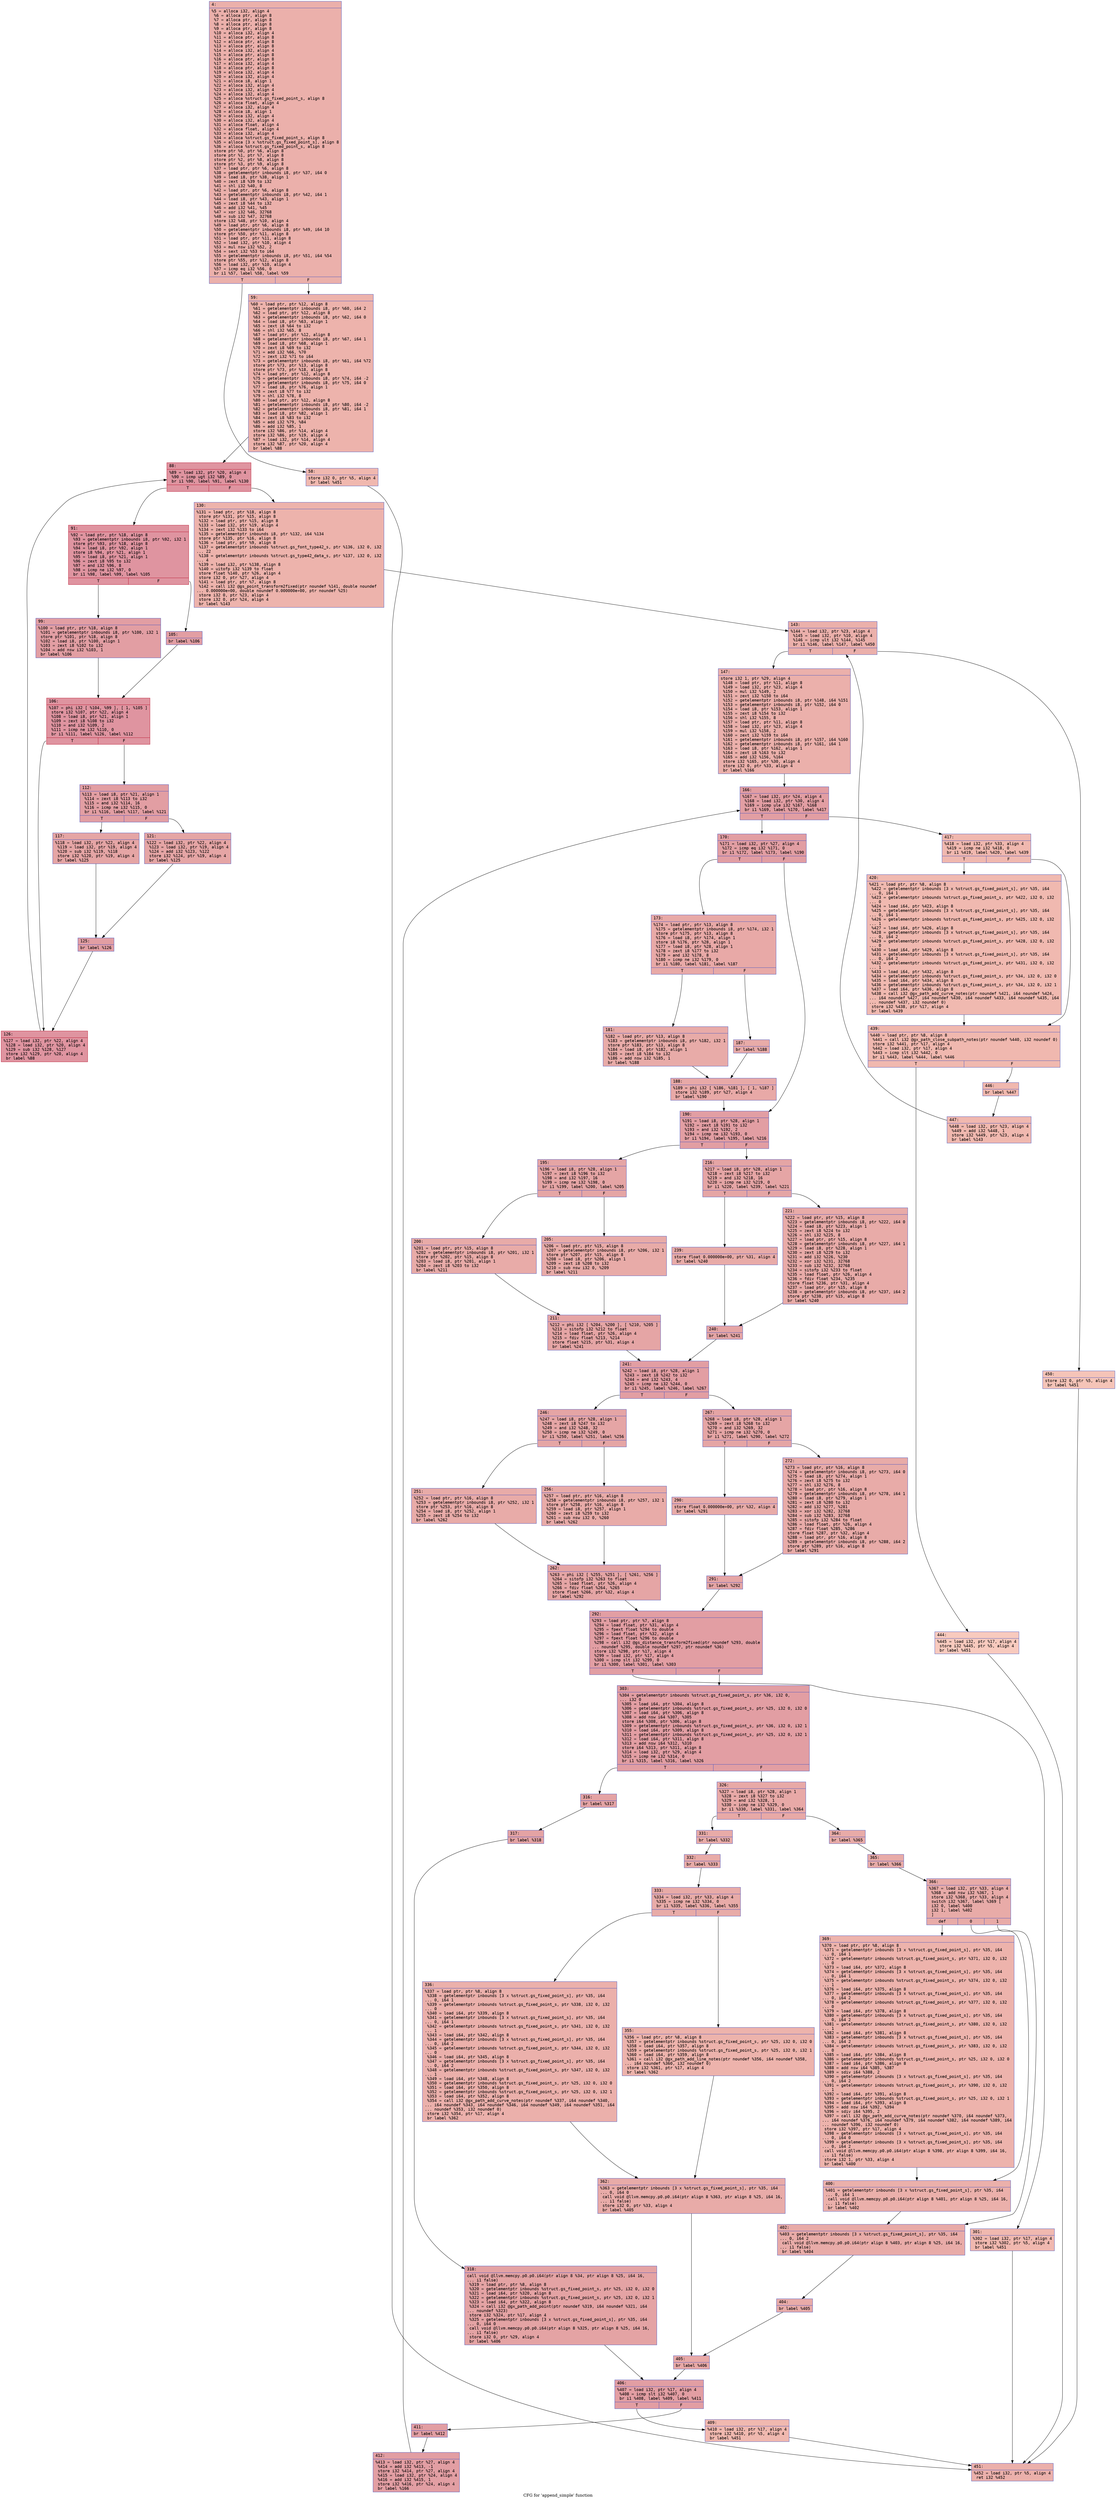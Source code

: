 digraph "CFG for 'append_simple' function" {
	label="CFG for 'append_simple' function";

	Node0x6000024585a0 [shape=record,color="#3d50c3ff", style=filled, fillcolor="#d24b4070" fontname="Courier",label="{4:\l|  %5 = alloca i32, align 4\l  %6 = alloca ptr, align 8\l  %7 = alloca ptr, align 8\l  %8 = alloca ptr, align 8\l  %9 = alloca ptr, align 8\l  %10 = alloca i32, align 4\l  %11 = alloca ptr, align 8\l  %12 = alloca ptr, align 8\l  %13 = alloca ptr, align 8\l  %14 = alloca i32, align 4\l  %15 = alloca ptr, align 8\l  %16 = alloca ptr, align 8\l  %17 = alloca i32, align 4\l  %18 = alloca ptr, align 8\l  %19 = alloca i32, align 4\l  %20 = alloca i32, align 4\l  %21 = alloca i8, align 1\l  %22 = alloca i32, align 4\l  %23 = alloca i32, align 4\l  %24 = alloca i32, align 4\l  %25 = alloca %struct.gs_fixed_point_s, align 8\l  %26 = alloca float, align 4\l  %27 = alloca i32, align 4\l  %28 = alloca i8, align 1\l  %29 = alloca i32, align 4\l  %30 = alloca i32, align 4\l  %31 = alloca float, align 4\l  %32 = alloca float, align 4\l  %33 = alloca i32, align 4\l  %34 = alloca %struct.gs_fixed_point_s, align 8\l  %35 = alloca [3 x %struct.gs_fixed_point_s], align 8\l  %36 = alloca %struct.gs_fixed_point_s, align 8\l  store ptr %0, ptr %6, align 8\l  store ptr %1, ptr %7, align 8\l  store ptr %2, ptr %8, align 8\l  store ptr %3, ptr %9, align 8\l  %37 = load ptr, ptr %6, align 8\l  %38 = getelementptr inbounds i8, ptr %37, i64 0\l  %39 = load i8, ptr %38, align 1\l  %40 = zext i8 %39 to i32\l  %41 = shl i32 %40, 8\l  %42 = load ptr, ptr %6, align 8\l  %43 = getelementptr inbounds i8, ptr %42, i64 1\l  %44 = load i8, ptr %43, align 1\l  %45 = zext i8 %44 to i32\l  %46 = add i32 %41, %45\l  %47 = xor i32 %46, 32768\l  %48 = sub i32 %47, 32768\l  store i32 %48, ptr %10, align 4\l  %49 = load ptr, ptr %6, align 8\l  %50 = getelementptr inbounds i8, ptr %49, i64 10\l  store ptr %50, ptr %11, align 8\l  %51 = load ptr, ptr %11, align 8\l  %52 = load i32, ptr %10, align 4\l  %53 = mul nsw i32 %52, 2\l  %54 = sext i32 %53 to i64\l  %55 = getelementptr inbounds i8, ptr %51, i64 %54\l  store ptr %55, ptr %12, align 8\l  %56 = load i32, ptr %10, align 4\l  %57 = icmp eq i32 %56, 0\l  br i1 %57, label %58, label %59\l|{<s0>T|<s1>F}}"];
	Node0x6000024585a0:s0 -> Node0x6000024585f0[tooltip="4 -> 58\nProbability 37.50%" ];
	Node0x6000024585a0:s1 -> Node0x600002458640[tooltip="4 -> 59\nProbability 62.50%" ];
	Node0x6000024585f0 [shape=record,color="#3d50c3ff", style=filled, fillcolor="#dc5d4a70" fontname="Courier",label="{58:\l|  store i32 0, ptr %5, align 4\l  br label %451\l}"];
	Node0x6000024585f0 -> Node0x600002459c20[tooltip="58 -> 451\nProbability 100.00%" ];
	Node0x600002458640 [shape=record,color="#3d50c3ff", style=filled, fillcolor="#d6524470" fontname="Courier",label="{59:\l|  %60 = load ptr, ptr %12, align 8\l  %61 = getelementptr inbounds i8, ptr %60, i64 2\l  %62 = load ptr, ptr %12, align 8\l  %63 = getelementptr inbounds i8, ptr %62, i64 0\l  %64 = load i8, ptr %63, align 1\l  %65 = zext i8 %64 to i32\l  %66 = shl i32 %65, 8\l  %67 = load ptr, ptr %12, align 8\l  %68 = getelementptr inbounds i8, ptr %67, i64 1\l  %69 = load i8, ptr %68, align 1\l  %70 = zext i8 %69 to i32\l  %71 = add i32 %66, %70\l  %72 = zext i32 %71 to i64\l  %73 = getelementptr inbounds i8, ptr %61, i64 %72\l  store ptr %73, ptr %13, align 8\l  store ptr %73, ptr %18, align 8\l  %74 = load ptr, ptr %12, align 8\l  %75 = getelementptr inbounds i8, ptr %74, i64 -2\l  %76 = getelementptr inbounds i8, ptr %75, i64 0\l  %77 = load i8, ptr %76, align 1\l  %78 = zext i8 %77 to i32\l  %79 = shl i32 %78, 8\l  %80 = load ptr, ptr %12, align 8\l  %81 = getelementptr inbounds i8, ptr %80, i64 -2\l  %82 = getelementptr inbounds i8, ptr %81, i64 1\l  %83 = load i8, ptr %82, align 1\l  %84 = zext i8 %83 to i32\l  %85 = add i32 %79, %84\l  %86 = add i32 %85, 1\l  store i32 %86, ptr %14, align 4\l  store i32 %86, ptr %19, align 4\l  %87 = load i32, ptr %14, align 4\l  store i32 %87, ptr %20, align 4\l  br label %88\l}"];
	Node0x600002458640 -> Node0x600002458690[tooltip="59 -> 88\nProbability 100.00%" ];
	Node0x600002458690 [shape=record,color="#b70d28ff", style=filled, fillcolor="#b70d2870" fontname="Courier",label="{88:\l|  %89 = load i32, ptr %20, align 4\l  %90 = icmp ugt i32 %89, 0\l  br i1 %90, label %91, label %130\l|{<s0>T|<s1>F}}"];
	Node0x600002458690:s0 -> Node0x6000024586e0[tooltip="88 -> 91\nProbability 96.88%" ];
	Node0x600002458690:s1 -> Node0x6000024589b0[tooltip="88 -> 130\nProbability 3.12%" ];
	Node0x6000024586e0 [shape=record,color="#b70d28ff", style=filled, fillcolor="#b70d2870" fontname="Courier",label="{91:\l|  %92 = load ptr, ptr %18, align 8\l  %93 = getelementptr inbounds i8, ptr %92, i32 1\l  store ptr %93, ptr %18, align 8\l  %94 = load i8, ptr %92, align 1\l  store i8 %94, ptr %21, align 1\l  %95 = load i8, ptr %21, align 1\l  %96 = zext i8 %95 to i32\l  %97 = and i32 %96, 8\l  %98 = icmp ne i32 %97, 0\l  br i1 %98, label %99, label %105\l|{<s0>T|<s1>F}}"];
	Node0x6000024586e0:s0 -> Node0x600002458730[tooltip="91 -> 99\nProbability 50.00%" ];
	Node0x6000024586e0:s1 -> Node0x600002458780[tooltip="91 -> 105\nProbability 50.00%" ];
	Node0x600002458730 [shape=record,color="#3d50c3ff", style=filled, fillcolor="#be242e70" fontname="Courier",label="{99:\l|  %100 = load ptr, ptr %18, align 8\l  %101 = getelementptr inbounds i8, ptr %100, i32 1\l  store ptr %101, ptr %18, align 8\l  %102 = load i8, ptr %100, align 1\l  %103 = zext i8 %102 to i32\l  %104 = add nsw i32 %103, 1\l  br label %106\l}"];
	Node0x600002458730 -> Node0x6000024587d0[tooltip="99 -> 106\nProbability 100.00%" ];
	Node0x600002458780 [shape=record,color="#3d50c3ff", style=filled, fillcolor="#be242e70" fontname="Courier",label="{105:\l|  br label %106\l}"];
	Node0x600002458780 -> Node0x6000024587d0[tooltip="105 -> 106\nProbability 100.00%" ];
	Node0x6000024587d0 [shape=record,color="#b70d28ff", style=filled, fillcolor="#b70d2870" fontname="Courier",label="{106:\l|  %107 = phi i32 [ %104, %99 ], [ 1, %105 ]\l  store i32 %107, ptr %22, align 4\l  %108 = load i8, ptr %21, align 1\l  %109 = zext i8 %108 to i32\l  %110 = and i32 %109, 2\l  %111 = icmp ne i32 %110, 0\l  br i1 %111, label %126, label %112\l|{<s0>T|<s1>F}}"];
	Node0x6000024587d0:s0 -> Node0x600002458960[tooltip="106 -> 126\nProbability 50.00%" ];
	Node0x6000024587d0:s1 -> Node0x600002458820[tooltip="106 -> 112\nProbability 50.00%" ];
	Node0x600002458820 [shape=record,color="#3d50c3ff", style=filled, fillcolor="#be242e70" fontname="Courier",label="{112:\l|  %113 = load i8, ptr %21, align 1\l  %114 = zext i8 %113 to i32\l  %115 = and i32 %114, 16\l  %116 = icmp ne i32 %115, 0\l  br i1 %116, label %117, label %121\l|{<s0>T|<s1>F}}"];
	Node0x600002458820:s0 -> Node0x600002458870[tooltip="112 -> 117\nProbability 50.00%" ];
	Node0x600002458820:s1 -> Node0x6000024588c0[tooltip="112 -> 121\nProbability 50.00%" ];
	Node0x600002458870 [shape=record,color="#3d50c3ff", style=filled, fillcolor="#c5333470" fontname="Courier",label="{117:\l|  %118 = load i32, ptr %22, align 4\l  %119 = load i32, ptr %19, align 4\l  %120 = sub i32 %119, %118\l  store i32 %120, ptr %19, align 4\l  br label %125\l}"];
	Node0x600002458870 -> Node0x600002458910[tooltip="117 -> 125\nProbability 100.00%" ];
	Node0x6000024588c0 [shape=record,color="#3d50c3ff", style=filled, fillcolor="#c5333470" fontname="Courier",label="{121:\l|  %122 = load i32, ptr %22, align 4\l  %123 = load i32, ptr %19, align 4\l  %124 = add i32 %123, %122\l  store i32 %124, ptr %19, align 4\l  br label %125\l}"];
	Node0x6000024588c0 -> Node0x600002458910[tooltip="121 -> 125\nProbability 100.00%" ];
	Node0x600002458910 [shape=record,color="#3d50c3ff", style=filled, fillcolor="#be242e70" fontname="Courier",label="{125:\l|  br label %126\l}"];
	Node0x600002458910 -> Node0x600002458960[tooltip="125 -> 126\nProbability 100.00%" ];
	Node0x600002458960 [shape=record,color="#b70d28ff", style=filled, fillcolor="#b70d2870" fontname="Courier",label="{126:\l|  %127 = load i32, ptr %22, align 4\l  %128 = load i32, ptr %20, align 4\l  %129 = sub i32 %128, %127\l  store i32 %129, ptr %20, align 4\l  br label %88\l}"];
	Node0x600002458960 -> Node0x600002458690[tooltip="126 -> 88\nProbability 100.00%" ];
	Node0x6000024589b0 [shape=record,color="#3d50c3ff", style=filled, fillcolor="#d6524470" fontname="Courier",label="{130:\l|  %131 = load ptr, ptr %18, align 8\l  store ptr %131, ptr %15, align 8\l  %132 = load ptr, ptr %15, align 8\l  %133 = load i32, ptr %19, align 4\l  %134 = zext i32 %133 to i64\l  %135 = getelementptr inbounds i8, ptr %132, i64 %134\l  store ptr %135, ptr %16, align 8\l  %136 = load ptr, ptr %9, align 8\l  %137 = getelementptr inbounds %struct.gs_font_type42_s, ptr %136, i32 0, i32\l... 22\l  %138 = getelementptr inbounds %struct.gs_type42_data_s, ptr %137, i32 0, i32\l... 4\l  %139 = load i32, ptr %138, align 8\l  %140 = uitofp i32 %139 to float\l  store float %140, ptr %26, align 4\l  store i32 0, ptr %27, align 4\l  %141 = load ptr, ptr %7, align 8\l  %142 = call i32 @gs_point_transform2fixed(ptr noundef %141, double noundef\l... 0.000000e+00, double noundef 0.000000e+00, ptr noundef %25)\l  store i32 0, ptr %23, align 4\l  store i32 0, ptr %24, align 4\l  br label %143\l}"];
	Node0x6000024589b0 -> Node0x600002458a00[tooltip="130 -> 143\nProbability 100.00%" ];
	Node0x600002458a00 [shape=record,color="#3d50c3ff", style=filled, fillcolor="#d24b4070" fontname="Courier",label="{143:\l|  %144 = load i32, ptr %23, align 4\l  %145 = load i32, ptr %10, align 4\l  %146 = icmp ult i32 %144, %145\l  br i1 %146, label %147, label %450\l|{<s0>T|<s1>F}}"];
	Node0x600002458a00:s0 -> Node0x600002458a50[tooltip="143 -> 147\nProbability 96.88%" ];
	Node0x600002458a00:s1 -> Node0x600002459bd0[tooltip="143 -> 450\nProbability 3.12%" ];
	Node0x600002458a50 [shape=record,color="#3d50c3ff", style=filled, fillcolor="#d24b4070" fontname="Courier",label="{147:\l|  store i32 1, ptr %29, align 4\l  %148 = load ptr, ptr %11, align 8\l  %149 = load i32, ptr %23, align 4\l  %150 = mul i32 %149, 2\l  %151 = zext i32 %150 to i64\l  %152 = getelementptr inbounds i8, ptr %148, i64 %151\l  %153 = getelementptr inbounds i8, ptr %152, i64 0\l  %154 = load i8, ptr %153, align 1\l  %155 = zext i8 %154 to i32\l  %156 = shl i32 %155, 8\l  %157 = load ptr, ptr %11, align 8\l  %158 = load i32, ptr %23, align 4\l  %159 = mul i32 %158, 2\l  %160 = zext i32 %159 to i64\l  %161 = getelementptr inbounds i8, ptr %157, i64 %160\l  %162 = getelementptr inbounds i8, ptr %161, i64 1\l  %163 = load i8, ptr %162, align 1\l  %164 = zext i8 %163 to i32\l  %165 = add i32 %156, %164\l  store i32 %165, ptr %30, align 4\l  store i32 0, ptr %33, align 4\l  br label %166\l}"];
	Node0x600002458a50 -> Node0x600002458aa0[tooltip="147 -> 166\nProbability 100.00%" ];
	Node0x600002458aa0 [shape=record,color="#3d50c3ff", style=filled, fillcolor="#be242e70" fontname="Courier",label="{166:\l|  %167 = load i32, ptr %24, align 4\l  %168 = load i32, ptr %30, align 4\l  %169 = icmp ule i32 %167, %168\l  br i1 %169, label %170, label %417\l|{<s0>T|<s1>F}}"];
	Node0x600002458aa0:s0 -> Node0x600002458af0[tooltip="166 -> 170\nProbability 96.88%" ];
	Node0x600002458aa0:s1 -> Node0x6000024599f0[tooltip="166 -> 417\nProbability 3.12%" ];
	Node0x600002458af0 [shape=record,color="#3d50c3ff", style=filled, fillcolor="#be242e70" fontname="Courier",label="{170:\l|  %171 = load i32, ptr %27, align 4\l  %172 = icmp eq i32 %171, 0\l  br i1 %172, label %173, label %190\l|{<s0>T|<s1>F}}"];
	Node0x600002458af0:s0 -> Node0x600002458b40[tooltip="170 -> 173\nProbability 37.50%" ];
	Node0x600002458af0:s1 -> Node0x600002458c80[tooltip="170 -> 190\nProbability 62.50%" ];
	Node0x600002458b40 [shape=record,color="#3d50c3ff", style=filled, fillcolor="#ca3b3770" fontname="Courier",label="{173:\l|  %174 = load ptr, ptr %13, align 8\l  %175 = getelementptr inbounds i8, ptr %174, i32 1\l  store ptr %175, ptr %13, align 8\l  %176 = load i8, ptr %174, align 1\l  store i8 %176, ptr %28, align 1\l  %177 = load i8, ptr %28, align 1\l  %178 = zext i8 %177 to i32\l  %179 = and i32 %178, 8\l  %180 = icmp ne i32 %179, 0\l  br i1 %180, label %181, label %187\l|{<s0>T|<s1>F}}"];
	Node0x600002458b40:s0 -> Node0x600002458b90[tooltip="173 -> 181\nProbability 50.00%" ];
	Node0x600002458b40:s1 -> Node0x600002458be0[tooltip="173 -> 187\nProbability 50.00%" ];
	Node0x600002458b90 [shape=record,color="#3d50c3ff", style=filled, fillcolor="#cc403a70" fontname="Courier",label="{181:\l|  %182 = load ptr, ptr %13, align 8\l  %183 = getelementptr inbounds i8, ptr %182, i32 1\l  store ptr %183, ptr %13, align 8\l  %184 = load i8, ptr %182, align 1\l  %185 = zext i8 %184 to i32\l  %186 = add nsw i32 %185, 1\l  br label %188\l}"];
	Node0x600002458b90 -> Node0x600002458c30[tooltip="181 -> 188\nProbability 100.00%" ];
	Node0x600002458be0 [shape=record,color="#3d50c3ff", style=filled, fillcolor="#cc403a70" fontname="Courier",label="{187:\l|  br label %188\l}"];
	Node0x600002458be0 -> Node0x600002458c30[tooltip="187 -> 188\nProbability 100.00%" ];
	Node0x600002458c30 [shape=record,color="#3d50c3ff", style=filled, fillcolor="#ca3b3770" fontname="Courier",label="{188:\l|  %189 = phi i32 [ %186, %181 ], [ 1, %187 ]\l  store i32 %189, ptr %27, align 4\l  br label %190\l}"];
	Node0x600002458c30 -> Node0x600002458c80[tooltip="188 -> 190\nProbability 100.00%" ];
	Node0x600002458c80 [shape=record,color="#3d50c3ff", style=filled, fillcolor="#be242e70" fontname="Courier",label="{190:\l|  %191 = load i8, ptr %28, align 1\l  %192 = zext i8 %191 to i32\l  %193 = and i32 %192, 2\l  %194 = icmp ne i32 %193, 0\l  br i1 %194, label %195, label %216\l|{<s0>T|<s1>F}}"];
	Node0x600002458c80:s0 -> Node0x600002458cd0[tooltip="190 -> 195\nProbability 50.00%" ];
	Node0x600002458c80:s1 -> Node0x600002458e10[tooltip="190 -> 216\nProbability 50.00%" ];
	Node0x600002458cd0 [shape=record,color="#3d50c3ff", style=filled, fillcolor="#c5333470" fontname="Courier",label="{195:\l|  %196 = load i8, ptr %28, align 1\l  %197 = zext i8 %196 to i32\l  %198 = and i32 %197, 16\l  %199 = icmp ne i32 %198, 0\l  br i1 %199, label %200, label %205\l|{<s0>T|<s1>F}}"];
	Node0x600002458cd0:s0 -> Node0x600002458d20[tooltip="195 -> 200\nProbability 50.00%" ];
	Node0x600002458cd0:s1 -> Node0x600002458d70[tooltip="195 -> 205\nProbability 50.00%" ];
	Node0x600002458d20 [shape=record,color="#3d50c3ff", style=filled, fillcolor="#cc403a70" fontname="Courier",label="{200:\l|  %201 = load ptr, ptr %15, align 8\l  %202 = getelementptr inbounds i8, ptr %201, i32 1\l  store ptr %202, ptr %15, align 8\l  %203 = load i8, ptr %201, align 1\l  %204 = zext i8 %203 to i32\l  br label %211\l}"];
	Node0x600002458d20 -> Node0x600002458dc0[tooltip="200 -> 211\nProbability 100.00%" ];
	Node0x600002458d70 [shape=record,color="#3d50c3ff", style=filled, fillcolor="#cc403a70" fontname="Courier",label="{205:\l|  %206 = load ptr, ptr %15, align 8\l  %207 = getelementptr inbounds i8, ptr %206, i32 1\l  store ptr %207, ptr %15, align 8\l  %208 = load i8, ptr %206, align 1\l  %209 = zext i8 %208 to i32\l  %210 = sub nsw i32 0, %209\l  br label %211\l}"];
	Node0x600002458d70 -> Node0x600002458dc0[tooltip="205 -> 211\nProbability 100.00%" ];
	Node0x600002458dc0 [shape=record,color="#3d50c3ff", style=filled, fillcolor="#c5333470" fontname="Courier",label="{211:\l|  %212 = phi i32 [ %204, %200 ], [ %210, %205 ]\l  %213 = sitofp i32 %212 to float\l  %214 = load float, ptr %26, align 4\l  %215 = fdiv float %213, %214\l  store float %215, ptr %31, align 4\l  br label %241\l}"];
	Node0x600002458dc0 -> Node0x600002458f50[tooltip="211 -> 241\nProbability 100.00%" ];
	Node0x600002458e10 [shape=record,color="#3d50c3ff", style=filled, fillcolor="#c5333470" fontname="Courier",label="{216:\l|  %217 = load i8, ptr %28, align 1\l  %218 = zext i8 %217 to i32\l  %219 = and i32 %218, 16\l  %220 = icmp ne i32 %219, 0\l  br i1 %220, label %239, label %221\l|{<s0>T|<s1>F}}"];
	Node0x600002458e10:s0 -> Node0x600002458eb0[tooltip="216 -> 239\nProbability 50.00%" ];
	Node0x600002458e10:s1 -> Node0x600002458e60[tooltip="216 -> 221\nProbability 50.00%" ];
	Node0x600002458e60 [shape=record,color="#3d50c3ff", style=filled, fillcolor="#cc403a70" fontname="Courier",label="{221:\l|  %222 = load ptr, ptr %15, align 8\l  %223 = getelementptr inbounds i8, ptr %222, i64 0\l  %224 = load i8, ptr %223, align 1\l  %225 = zext i8 %224 to i32\l  %226 = shl i32 %225, 8\l  %227 = load ptr, ptr %15, align 8\l  %228 = getelementptr inbounds i8, ptr %227, i64 1\l  %229 = load i8, ptr %228, align 1\l  %230 = zext i8 %229 to i32\l  %231 = add i32 %226, %230\l  %232 = xor i32 %231, 32768\l  %233 = sub i32 %232, 32768\l  %234 = sitofp i32 %233 to float\l  %235 = load float, ptr %26, align 4\l  %236 = fdiv float %234, %235\l  store float %236, ptr %31, align 4\l  %237 = load ptr, ptr %15, align 8\l  %238 = getelementptr inbounds i8, ptr %237, i64 2\l  store ptr %238, ptr %15, align 8\l  br label %240\l}"];
	Node0x600002458e60 -> Node0x600002458f00[tooltip="221 -> 240\nProbability 100.00%" ];
	Node0x600002458eb0 [shape=record,color="#3d50c3ff", style=filled, fillcolor="#cc403a70" fontname="Courier",label="{239:\l|  store float 0.000000e+00, ptr %31, align 4\l  br label %240\l}"];
	Node0x600002458eb0 -> Node0x600002458f00[tooltip="239 -> 240\nProbability 100.00%" ];
	Node0x600002458f00 [shape=record,color="#3d50c3ff", style=filled, fillcolor="#c5333470" fontname="Courier",label="{240:\l|  br label %241\l}"];
	Node0x600002458f00 -> Node0x600002458f50[tooltip="240 -> 241\nProbability 100.00%" ];
	Node0x600002458f50 [shape=record,color="#3d50c3ff", style=filled, fillcolor="#be242e70" fontname="Courier",label="{241:\l|  %242 = load i8, ptr %28, align 1\l  %243 = zext i8 %242 to i32\l  %244 = and i32 %243, 4\l  %245 = icmp ne i32 %244, 0\l  br i1 %245, label %246, label %267\l|{<s0>T|<s1>F}}"];
	Node0x600002458f50:s0 -> Node0x600002458fa0[tooltip="241 -> 246\nProbability 50.00%" ];
	Node0x600002458f50:s1 -> Node0x6000024590e0[tooltip="241 -> 267\nProbability 50.00%" ];
	Node0x600002458fa0 [shape=record,color="#3d50c3ff", style=filled, fillcolor="#c5333470" fontname="Courier",label="{246:\l|  %247 = load i8, ptr %28, align 1\l  %248 = zext i8 %247 to i32\l  %249 = and i32 %248, 32\l  %250 = icmp ne i32 %249, 0\l  br i1 %250, label %251, label %256\l|{<s0>T|<s1>F}}"];
	Node0x600002458fa0:s0 -> Node0x600002458ff0[tooltip="246 -> 251\nProbability 50.00%" ];
	Node0x600002458fa0:s1 -> Node0x600002459040[tooltip="246 -> 256\nProbability 50.00%" ];
	Node0x600002458ff0 [shape=record,color="#3d50c3ff", style=filled, fillcolor="#cc403a70" fontname="Courier",label="{251:\l|  %252 = load ptr, ptr %16, align 8\l  %253 = getelementptr inbounds i8, ptr %252, i32 1\l  store ptr %253, ptr %16, align 8\l  %254 = load i8, ptr %252, align 1\l  %255 = zext i8 %254 to i32\l  br label %262\l}"];
	Node0x600002458ff0 -> Node0x600002459090[tooltip="251 -> 262\nProbability 100.00%" ];
	Node0x600002459040 [shape=record,color="#3d50c3ff", style=filled, fillcolor="#cc403a70" fontname="Courier",label="{256:\l|  %257 = load ptr, ptr %16, align 8\l  %258 = getelementptr inbounds i8, ptr %257, i32 1\l  store ptr %258, ptr %16, align 8\l  %259 = load i8, ptr %257, align 1\l  %260 = zext i8 %259 to i32\l  %261 = sub nsw i32 0, %260\l  br label %262\l}"];
	Node0x600002459040 -> Node0x600002459090[tooltip="256 -> 262\nProbability 100.00%" ];
	Node0x600002459090 [shape=record,color="#3d50c3ff", style=filled, fillcolor="#c5333470" fontname="Courier",label="{262:\l|  %263 = phi i32 [ %255, %251 ], [ %261, %256 ]\l  %264 = sitofp i32 %263 to float\l  %265 = load float, ptr %26, align 4\l  %266 = fdiv float %264, %265\l  store float %266, ptr %32, align 4\l  br label %292\l}"];
	Node0x600002459090 -> Node0x600002459220[tooltip="262 -> 292\nProbability 100.00%" ];
	Node0x6000024590e0 [shape=record,color="#3d50c3ff", style=filled, fillcolor="#c5333470" fontname="Courier",label="{267:\l|  %268 = load i8, ptr %28, align 1\l  %269 = zext i8 %268 to i32\l  %270 = and i32 %269, 32\l  %271 = icmp ne i32 %270, 0\l  br i1 %271, label %290, label %272\l|{<s0>T|<s1>F}}"];
	Node0x6000024590e0:s0 -> Node0x600002459180[tooltip="267 -> 290\nProbability 50.00%" ];
	Node0x6000024590e0:s1 -> Node0x600002459130[tooltip="267 -> 272\nProbability 50.00%" ];
	Node0x600002459130 [shape=record,color="#3d50c3ff", style=filled, fillcolor="#cc403a70" fontname="Courier",label="{272:\l|  %273 = load ptr, ptr %16, align 8\l  %274 = getelementptr inbounds i8, ptr %273, i64 0\l  %275 = load i8, ptr %274, align 1\l  %276 = zext i8 %275 to i32\l  %277 = shl i32 %276, 8\l  %278 = load ptr, ptr %16, align 8\l  %279 = getelementptr inbounds i8, ptr %278, i64 1\l  %280 = load i8, ptr %279, align 1\l  %281 = zext i8 %280 to i32\l  %282 = add i32 %277, %281\l  %283 = xor i32 %282, 32768\l  %284 = sub i32 %283, 32768\l  %285 = sitofp i32 %284 to float\l  %286 = load float, ptr %26, align 4\l  %287 = fdiv float %285, %286\l  store float %287, ptr %32, align 4\l  %288 = load ptr, ptr %16, align 8\l  %289 = getelementptr inbounds i8, ptr %288, i64 2\l  store ptr %289, ptr %16, align 8\l  br label %291\l}"];
	Node0x600002459130 -> Node0x6000024591d0[tooltip="272 -> 291\nProbability 100.00%" ];
	Node0x600002459180 [shape=record,color="#3d50c3ff", style=filled, fillcolor="#cc403a70" fontname="Courier",label="{290:\l|  store float 0.000000e+00, ptr %32, align 4\l  br label %291\l}"];
	Node0x600002459180 -> Node0x6000024591d0[tooltip="290 -> 291\nProbability 100.00%" ];
	Node0x6000024591d0 [shape=record,color="#3d50c3ff", style=filled, fillcolor="#c5333470" fontname="Courier",label="{291:\l|  br label %292\l}"];
	Node0x6000024591d0 -> Node0x600002459220[tooltip="291 -> 292\nProbability 100.00%" ];
	Node0x600002459220 [shape=record,color="#3d50c3ff", style=filled, fillcolor="#be242e70" fontname="Courier",label="{292:\l|  %293 = load ptr, ptr %7, align 8\l  %294 = load float, ptr %31, align 4\l  %295 = fpext float %294 to double\l  %296 = load float, ptr %32, align 4\l  %297 = fpext float %296 to double\l  %298 = call i32 @gs_distance_transform2fixed(ptr noundef %293, double\l... noundef %295, double noundef %297, ptr noundef %36)\l  store i32 %298, ptr %17, align 4\l  %299 = load i32, ptr %17, align 4\l  %300 = icmp slt i32 %299, 0\l  br i1 %300, label %301, label %303\l|{<s0>T|<s1>F}}"];
	Node0x600002459220:s0 -> Node0x600002459270[tooltip="292 -> 301\nProbability 3.12%" ];
	Node0x600002459220:s1 -> Node0x6000024592c0[tooltip="292 -> 303\nProbability 96.88%" ];
	Node0x600002459270 [shape=record,color="#3d50c3ff", style=filled, fillcolor="#dc5d4a70" fontname="Courier",label="{301:\l|  %302 = load i32, ptr %17, align 4\l  store i32 %302, ptr %5, align 4\l  br label %451\l}"];
	Node0x600002459270 -> Node0x600002459c20[tooltip="301 -> 451\nProbability 100.00%" ];
	Node0x6000024592c0 [shape=record,color="#3d50c3ff", style=filled, fillcolor="#be242e70" fontname="Courier",label="{303:\l|  %304 = getelementptr inbounds %struct.gs_fixed_point_s, ptr %36, i32 0,\l... i32 0\l  %305 = load i64, ptr %304, align 8\l  %306 = getelementptr inbounds %struct.gs_fixed_point_s, ptr %25, i32 0, i32 0\l  %307 = load i64, ptr %306, align 8\l  %308 = add nsw i64 %307, %305\l  store i64 %308, ptr %306, align 8\l  %309 = getelementptr inbounds %struct.gs_fixed_point_s, ptr %36, i32 0, i32 1\l  %310 = load i64, ptr %309, align 8\l  %311 = getelementptr inbounds %struct.gs_fixed_point_s, ptr %25, i32 0, i32 1\l  %312 = load i64, ptr %311, align 8\l  %313 = add nsw i64 %312, %310\l  store i64 %313, ptr %311, align 8\l  %314 = load i32, ptr %29, align 4\l  %315 = icmp ne i32 %314, 0\l  br i1 %315, label %316, label %326\l|{<s0>T|<s1>F}}"];
	Node0x6000024592c0:s0 -> Node0x600002459310[tooltip="303 -> 316\nProbability 62.50%" ];
	Node0x6000024592c0:s1 -> Node0x600002459400[tooltip="303 -> 326\nProbability 37.50%" ];
	Node0x600002459310 [shape=record,color="#3d50c3ff", style=filled, fillcolor="#c32e3170" fontname="Courier",label="{316:\l|  br label %317\l}"];
	Node0x600002459310 -> Node0x600002459360[tooltip="316 -> 317\nProbability 100.00%" ];
	Node0x600002459360 [shape=record,color="#3d50c3ff", style=filled, fillcolor="#c32e3170" fontname="Courier",label="{317:\l|  br label %318\l}"];
	Node0x600002459360 -> Node0x6000024593b0[tooltip="317 -> 318\nProbability 100.00%" ];
	Node0x6000024593b0 [shape=record,color="#3d50c3ff", style=filled, fillcolor="#c32e3170" fontname="Courier",label="{318:\l|  call void @llvm.memcpy.p0.p0.i64(ptr align 8 %34, ptr align 8 %25, i64 16,\l... i1 false)\l  %319 = load ptr, ptr %8, align 8\l  %320 = getelementptr inbounds %struct.gs_fixed_point_s, ptr %25, i32 0, i32 0\l  %321 = load i64, ptr %320, align 8\l  %322 = getelementptr inbounds %struct.gs_fixed_point_s, ptr %25, i32 0, i32 1\l  %323 = load i64, ptr %322, align 8\l  %324 = call i32 @gx_path_add_point(ptr noundef %319, i64 noundef %321, i64\l... noundef %323)\l  store i32 %324, ptr %17, align 4\l  %325 = getelementptr inbounds [3 x %struct.gs_fixed_point_s], ptr %35, i64\l... 0, i64 0\l  call void @llvm.memcpy.p0.p0.i64(ptr align 8 %325, ptr align 8 %25, i64 16,\l... i1 false)\l  store i32 0, ptr %29, align 4\l  br label %406\l}"];
	Node0x6000024593b0 -> Node0x6000024598b0[tooltip="318 -> 406\nProbability 100.00%" ];
	Node0x600002459400 [shape=record,color="#3d50c3ff", style=filled, fillcolor="#ca3b3770" fontname="Courier",label="{326:\l|  %327 = load i8, ptr %28, align 1\l  %328 = zext i8 %327 to i32\l  %329 = and i32 %328, 1\l  %330 = icmp ne i32 %329, 0\l  br i1 %330, label %331, label %364\l|{<s0>T|<s1>F}}"];
	Node0x600002459400:s0 -> Node0x600002459450[tooltip="326 -> 331\nProbability 50.00%" ];
	Node0x600002459400:s1 -> Node0x600002459630[tooltip="326 -> 364\nProbability 50.00%" ];
	Node0x600002459450 [shape=record,color="#3d50c3ff", style=filled, fillcolor="#cc403a70" fontname="Courier",label="{331:\l|  br label %332\l}"];
	Node0x600002459450 -> Node0x6000024594a0[tooltip="331 -> 332\nProbability 100.00%" ];
	Node0x6000024594a0 [shape=record,color="#3d50c3ff", style=filled, fillcolor="#cc403a70" fontname="Courier",label="{332:\l|  br label %333\l}"];
	Node0x6000024594a0 -> Node0x6000024594f0[tooltip="332 -> 333\nProbability 100.00%" ];
	Node0x6000024594f0 [shape=record,color="#3d50c3ff", style=filled, fillcolor="#cc403a70" fontname="Courier",label="{333:\l|  %334 = load i32, ptr %33, align 4\l  %335 = icmp ne i32 %334, 0\l  br i1 %335, label %336, label %355\l|{<s0>T|<s1>F}}"];
	Node0x6000024594f0:s0 -> Node0x600002459540[tooltip="333 -> 336\nProbability 62.50%" ];
	Node0x6000024594f0:s1 -> Node0x600002459590[tooltip="333 -> 355\nProbability 37.50%" ];
	Node0x600002459540 [shape=record,color="#3d50c3ff", style=filled, fillcolor="#d24b4070" fontname="Courier",label="{336:\l|  %337 = load ptr, ptr %8, align 8\l  %338 = getelementptr inbounds [3 x %struct.gs_fixed_point_s], ptr %35, i64\l... 0, i64 1\l  %339 = getelementptr inbounds %struct.gs_fixed_point_s, ptr %338, i32 0, i32\l... 0\l  %340 = load i64, ptr %339, align 8\l  %341 = getelementptr inbounds [3 x %struct.gs_fixed_point_s], ptr %35, i64\l... 0, i64 1\l  %342 = getelementptr inbounds %struct.gs_fixed_point_s, ptr %341, i32 0, i32\l... 1\l  %343 = load i64, ptr %342, align 8\l  %344 = getelementptr inbounds [3 x %struct.gs_fixed_point_s], ptr %35, i64\l... 0, i64 2\l  %345 = getelementptr inbounds %struct.gs_fixed_point_s, ptr %344, i32 0, i32\l... 0\l  %346 = load i64, ptr %345, align 8\l  %347 = getelementptr inbounds [3 x %struct.gs_fixed_point_s], ptr %35, i64\l... 0, i64 2\l  %348 = getelementptr inbounds %struct.gs_fixed_point_s, ptr %347, i32 0, i32\l... 1\l  %349 = load i64, ptr %348, align 8\l  %350 = getelementptr inbounds %struct.gs_fixed_point_s, ptr %25, i32 0, i32 0\l  %351 = load i64, ptr %350, align 8\l  %352 = getelementptr inbounds %struct.gs_fixed_point_s, ptr %25, i32 0, i32 1\l  %353 = load i64, ptr %352, align 8\l  %354 = call i32 @gx_path_add_curve_notes(ptr noundef %337, i64 noundef %340,\l... i64 noundef %343, i64 noundef %346, i64 noundef %349, i64 noundef %351, i64\l... noundef %353, i32 noundef 0)\l  store i32 %354, ptr %17, align 4\l  br label %362\l}"];
	Node0x600002459540 -> Node0x6000024595e0[tooltip="336 -> 362\nProbability 100.00%" ];
	Node0x600002459590 [shape=record,color="#3d50c3ff", style=filled, fillcolor="#d6524470" fontname="Courier",label="{355:\l|  %356 = load ptr, ptr %8, align 8\l  %357 = getelementptr inbounds %struct.gs_fixed_point_s, ptr %25, i32 0, i32 0\l  %358 = load i64, ptr %357, align 8\l  %359 = getelementptr inbounds %struct.gs_fixed_point_s, ptr %25, i32 0, i32 1\l  %360 = load i64, ptr %359, align 8\l  %361 = call i32 @gx_path_add_line_notes(ptr noundef %356, i64 noundef %358,\l... i64 noundef %360, i32 noundef 0)\l  store i32 %361, ptr %17, align 4\l  br label %362\l}"];
	Node0x600002459590 -> Node0x6000024595e0[tooltip="355 -> 362\nProbability 100.00%" ];
	Node0x6000024595e0 [shape=record,color="#3d50c3ff", style=filled, fillcolor="#cc403a70" fontname="Courier",label="{362:\l|  %363 = getelementptr inbounds [3 x %struct.gs_fixed_point_s], ptr %35, i64\l... 0, i64 0\l  call void @llvm.memcpy.p0.p0.i64(ptr align 8 %363, ptr align 8 %25, i64 16,\l... i1 false)\l  store i32 0, ptr %33, align 4\l  br label %405\l}"];
	Node0x6000024595e0 -> Node0x600002459860[tooltip="362 -> 405\nProbability 100.00%" ];
	Node0x600002459630 [shape=record,color="#3d50c3ff", style=filled, fillcolor="#cc403a70" fontname="Courier",label="{364:\l|  br label %365\l}"];
	Node0x600002459630 -> Node0x600002459680[tooltip="364 -> 365\nProbability 100.00%" ];
	Node0x600002459680 [shape=record,color="#3d50c3ff", style=filled, fillcolor="#cc403a70" fontname="Courier",label="{365:\l|  br label %366\l}"];
	Node0x600002459680 -> Node0x6000024596d0[tooltip="365 -> 366\nProbability 100.00%" ];
	Node0x6000024596d0 [shape=record,color="#3d50c3ff", style=filled, fillcolor="#cc403a70" fontname="Courier",label="{366:\l|  %367 = load i32, ptr %33, align 4\l  %368 = add nsw i32 %367, 1\l  store i32 %368, ptr %33, align 4\l  switch i32 %367, label %369 [\l    i32 0, label %400\l    i32 1, label %402\l  ]\l|{<s0>def|<s1>0|<s2>1}}"];
	Node0x6000024596d0:s0 -> Node0x600002459720[tooltip="366 -> 369\nProbability 33.33%" ];
	Node0x6000024596d0:s1 -> Node0x600002459770[tooltip="366 -> 400\nProbability 33.33%" ];
	Node0x6000024596d0:s2 -> Node0x6000024597c0[tooltip="366 -> 402\nProbability 33.33%" ];
	Node0x600002459720 [shape=record,color="#3d50c3ff", style=filled, fillcolor="#d6524470" fontname="Courier",label="{369:\l|  %370 = load ptr, ptr %8, align 8\l  %371 = getelementptr inbounds [3 x %struct.gs_fixed_point_s], ptr %35, i64\l... 0, i64 1\l  %372 = getelementptr inbounds %struct.gs_fixed_point_s, ptr %371, i32 0, i32\l... 0\l  %373 = load i64, ptr %372, align 8\l  %374 = getelementptr inbounds [3 x %struct.gs_fixed_point_s], ptr %35, i64\l... 0, i64 1\l  %375 = getelementptr inbounds %struct.gs_fixed_point_s, ptr %374, i32 0, i32\l... 1\l  %376 = load i64, ptr %375, align 8\l  %377 = getelementptr inbounds [3 x %struct.gs_fixed_point_s], ptr %35, i64\l... 0, i64 2\l  %378 = getelementptr inbounds %struct.gs_fixed_point_s, ptr %377, i32 0, i32\l... 0\l  %379 = load i64, ptr %378, align 8\l  %380 = getelementptr inbounds [3 x %struct.gs_fixed_point_s], ptr %35, i64\l... 0, i64 2\l  %381 = getelementptr inbounds %struct.gs_fixed_point_s, ptr %380, i32 0, i32\l... 1\l  %382 = load i64, ptr %381, align 8\l  %383 = getelementptr inbounds [3 x %struct.gs_fixed_point_s], ptr %35, i64\l... 0, i64 2\l  %384 = getelementptr inbounds %struct.gs_fixed_point_s, ptr %383, i32 0, i32\l... 0\l  %385 = load i64, ptr %384, align 8\l  %386 = getelementptr inbounds %struct.gs_fixed_point_s, ptr %25, i32 0, i32 0\l  %387 = load i64, ptr %386, align 8\l  %388 = add nsw i64 %385, %387\l  %389 = sdiv i64 %388, 2\l  %390 = getelementptr inbounds [3 x %struct.gs_fixed_point_s], ptr %35, i64\l... 0, i64 2\l  %391 = getelementptr inbounds %struct.gs_fixed_point_s, ptr %390, i32 0, i32\l... 1\l  %392 = load i64, ptr %391, align 8\l  %393 = getelementptr inbounds %struct.gs_fixed_point_s, ptr %25, i32 0, i32 1\l  %394 = load i64, ptr %393, align 8\l  %395 = add nsw i64 %392, %394\l  %396 = sdiv i64 %395, 2\l  %397 = call i32 @gx_path_add_curve_notes(ptr noundef %370, i64 noundef %373,\l... i64 noundef %376, i64 noundef %379, i64 noundef %382, i64 noundef %389, i64\l... noundef %396, i32 noundef 0)\l  store i32 %397, ptr %17, align 4\l  %398 = getelementptr inbounds [3 x %struct.gs_fixed_point_s], ptr %35, i64\l... 0, i64 0\l  %399 = getelementptr inbounds [3 x %struct.gs_fixed_point_s], ptr %35, i64\l... 0, i64 2\l  call void @llvm.memcpy.p0.p0.i64(ptr align 8 %398, ptr align 8 %399, i64 16,\l... i1 false)\l  store i32 1, ptr %33, align 4\l  br label %400\l}"];
	Node0x600002459720 -> Node0x600002459770[tooltip="369 -> 400\nProbability 100.00%" ];
	Node0x600002459770 [shape=record,color="#3d50c3ff", style=filled, fillcolor="#d24b4070" fontname="Courier",label="{400:\l|  %401 = getelementptr inbounds [3 x %struct.gs_fixed_point_s], ptr %35, i64\l... 0, i64 1\l  call void @llvm.memcpy.p0.p0.i64(ptr align 8 %401, ptr align 8 %25, i64 16,\l... i1 false)\l  br label %402\l}"];
	Node0x600002459770 -> Node0x6000024597c0[tooltip="400 -> 402\nProbability 100.00%" ];
	Node0x6000024597c0 [shape=record,color="#3d50c3ff", style=filled, fillcolor="#cc403a70" fontname="Courier",label="{402:\l|  %403 = getelementptr inbounds [3 x %struct.gs_fixed_point_s], ptr %35, i64\l... 0, i64 2\l  call void @llvm.memcpy.p0.p0.i64(ptr align 8 %403, ptr align 8 %25, i64 16,\l... i1 false)\l  br label %404\l}"];
	Node0x6000024597c0 -> Node0x600002459810[tooltip="402 -> 404\nProbability 100.00%" ];
	Node0x600002459810 [shape=record,color="#3d50c3ff", style=filled, fillcolor="#cc403a70" fontname="Courier",label="{404:\l|  br label %405\l}"];
	Node0x600002459810 -> Node0x600002459860[tooltip="404 -> 405\nProbability 100.00%" ];
	Node0x600002459860 [shape=record,color="#3d50c3ff", style=filled, fillcolor="#ca3b3770" fontname="Courier",label="{405:\l|  br label %406\l}"];
	Node0x600002459860 -> Node0x6000024598b0[tooltip="405 -> 406\nProbability 100.00%" ];
	Node0x6000024598b0 [shape=record,color="#3d50c3ff", style=filled, fillcolor="#be242e70" fontname="Courier",label="{406:\l|  %407 = load i32, ptr %17, align 4\l  %408 = icmp slt i32 %407, 0\l  br i1 %408, label %409, label %411\l|{<s0>T|<s1>F}}"];
	Node0x6000024598b0:s0 -> Node0x600002459900[tooltip="406 -> 409\nProbability 3.12%" ];
	Node0x6000024598b0:s1 -> Node0x600002459950[tooltip="406 -> 411\nProbability 96.88%" ];
	Node0x600002459900 [shape=record,color="#3d50c3ff", style=filled, fillcolor="#dc5d4a70" fontname="Courier",label="{409:\l|  %410 = load i32, ptr %17, align 4\l  store i32 %410, ptr %5, align 4\l  br label %451\l}"];
	Node0x600002459900 -> Node0x600002459c20[tooltip="409 -> 451\nProbability 100.00%" ];
	Node0x600002459950 [shape=record,color="#3d50c3ff", style=filled, fillcolor="#be242e70" fontname="Courier",label="{411:\l|  br label %412\l}"];
	Node0x600002459950 -> Node0x6000024599a0[tooltip="411 -> 412\nProbability 100.00%" ];
	Node0x6000024599a0 [shape=record,color="#3d50c3ff", style=filled, fillcolor="#be242e70" fontname="Courier",label="{412:\l|  %413 = load i32, ptr %27, align 4\l  %414 = add i32 %413, -1\l  store i32 %414, ptr %27, align 4\l  %415 = load i32, ptr %24, align 4\l  %416 = add i32 %415, 1\l  store i32 %416, ptr %24, align 4\l  br label %166\l}"];
	Node0x6000024599a0 -> Node0x600002458aa0[tooltip="412 -> 166\nProbability 100.00%" ];
	Node0x6000024599f0 [shape=record,color="#3d50c3ff", style=filled, fillcolor="#dc5d4a70" fontname="Courier",label="{417:\l|  %418 = load i32, ptr %33, align 4\l  %419 = icmp ne i32 %418, 0\l  br i1 %419, label %420, label %439\l|{<s0>T|<s1>F}}"];
	Node0x6000024599f0:s0 -> Node0x600002459a40[tooltip="417 -> 420\nProbability 62.50%" ];
	Node0x6000024599f0:s1 -> Node0x600002459a90[tooltip="417 -> 439\nProbability 37.50%" ];
	Node0x600002459a40 [shape=record,color="#3d50c3ff", style=filled, fillcolor="#de614d70" fontname="Courier",label="{420:\l|  %421 = load ptr, ptr %8, align 8\l  %422 = getelementptr inbounds [3 x %struct.gs_fixed_point_s], ptr %35, i64\l... 0, i64 1\l  %423 = getelementptr inbounds %struct.gs_fixed_point_s, ptr %422, i32 0, i32\l... 0\l  %424 = load i64, ptr %423, align 8\l  %425 = getelementptr inbounds [3 x %struct.gs_fixed_point_s], ptr %35, i64\l... 0, i64 1\l  %426 = getelementptr inbounds %struct.gs_fixed_point_s, ptr %425, i32 0, i32\l... 1\l  %427 = load i64, ptr %426, align 8\l  %428 = getelementptr inbounds [3 x %struct.gs_fixed_point_s], ptr %35, i64\l... 0, i64 2\l  %429 = getelementptr inbounds %struct.gs_fixed_point_s, ptr %428, i32 0, i32\l... 0\l  %430 = load i64, ptr %429, align 8\l  %431 = getelementptr inbounds [3 x %struct.gs_fixed_point_s], ptr %35, i64\l... 0, i64 2\l  %432 = getelementptr inbounds %struct.gs_fixed_point_s, ptr %431, i32 0, i32\l... 1\l  %433 = load i64, ptr %432, align 8\l  %434 = getelementptr inbounds %struct.gs_fixed_point_s, ptr %34, i32 0, i32 0\l  %435 = load i64, ptr %434, align 8\l  %436 = getelementptr inbounds %struct.gs_fixed_point_s, ptr %34, i32 0, i32 1\l  %437 = load i64, ptr %436, align 8\l  %438 = call i32 @gx_path_add_curve_notes(ptr noundef %421, i64 noundef %424,\l... i64 noundef %427, i64 noundef %430, i64 noundef %433, i64 noundef %435, i64\l... noundef %437, i32 noundef 0)\l  store i32 %438, ptr %17, align 4\l  br label %439\l}"];
	Node0x600002459a40 -> Node0x600002459a90[tooltip="420 -> 439\nProbability 100.00%" ];
	Node0x600002459a90 [shape=record,color="#3d50c3ff", style=filled, fillcolor="#dc5d4a70" fontname="Courier",label="{439:\l|  %440 = load ptr, ptr %8, align 8\l  %441 = call i32 @gx_path_close_subpath_notes(ptr noundef %440, i32 noundef 0)\l  store i32 %441, ptr %17, align 4\l  %442 = load i32, ptr %17, align 4\l  %443 = icmp slt i32 %442, 0\l  br i1 %443, label %444, label %446\l|{<s0>T|<s1>F}}"];
	Node0x600002459a90:s0 -> Node0x600002459ae0[tooltip="439 -> 444\nProbability 3.12%" ];
	Node0x600002459a90:s1 -> Node0x600002459b30[tooltip="439 -> 446\nProbability 96.88%" ];
	Node0x600002459ae0 [shape=record,color="#3d50c3ff", style=filled, fillcolor="#ef886b70" fontname="Courier",label="{444:\l|  %445 = load i32, ptr %17, align 4\l  store i32 %445, ptr %5, align 4\l  br label %451\l}"];
	Node0x600002459ae0 -> Node0x600002459c20[tooltip="444 -> 451\nProbability 100.00%" ];
	Node0x600002459b30 [shape=record,color="#3d50c3ff", style=filled, fillcolor="#dc5d4a70" fontname="Courier",label="{446:\l|  br label %447\l}"];
	Node0x600002459b30 -> Node0x600002459b80[tooltip="446 -> 447\nProbability 100.00%" ];
	Node0x600002459b80 [shape=record,color="#3d50c3ff", style=filled, fillcolor="#dc5d4a70" fontname="Courier",label="{447:\l|  %448 = load i32, ptr %23, align 4\l  %449 = add i32 %448, 1\l  store i32 %449, ptr %23, align 4\l  br label %143\l}"];
	Node0x600002459b80 -> Node0x600002458a00[tooltip="447 -> 143\nProbability 100.00%" ];
	Node0x600002459bd0 [shape=record,color="#3d50c3ff", style=filled, fillcolor="#e97a5f70" fontname="Courier",label="{450:\l|  store i32 0, ptr %5, align 4\l  br label %451\l}"];
	Node0x600002459bd0 -> Node0x600002459c20[tooltip="450 -> 451\nProbability 100.00%" ];
	Node0x600002459c20 [shape=record,color="#3d50c3ff", style=filled, fillcolor="#d24b4070" fontname="Courier",label="{451:\l|  %452 = load i32, ptr %5, align 4\l  ret i32 %452\l}"];
}
